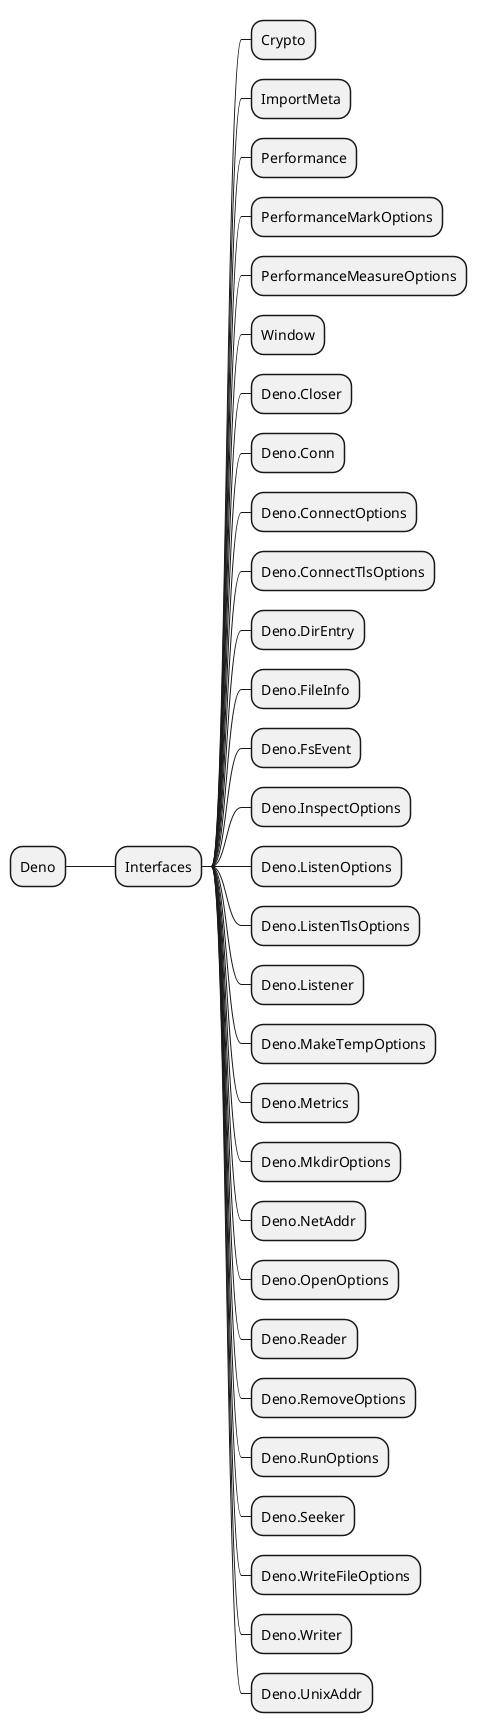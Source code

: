 @startmindmap
* Deno
** Interfaces
*** Crypto
*** ImportMeta
*** Performance
*** PerformanceMarkOptions
*** PerformanceMeasureOptions
*** Window
*** Deno.Closer
*** Deno.Conn
*** Deno.ConnectOptions
*** Deno.ConnectTlsOptions
*** Deno.DirEntry
*** Deno.FileInfo
*** Deno.FsEvent
*** Deno.InspectOptions
*** Deno.ListenOptions
*** Deno.ListenTlsOptions
*** Deno.Listener
*** Deno.MakeTempOptions
*** Deno.Metrics
*** Deno.MkdirOptions
*** Deno.NetAddr
*** Deno.OpenOptions
*** Deno.Reader
*** Deno.RemoveOptions
*** Deno.RunOptions
*** Deno.Seeker
*** Deno.WriteFileOptions
*** Deno.Writer
*** Deno.UnixAddr
@endmindmap
